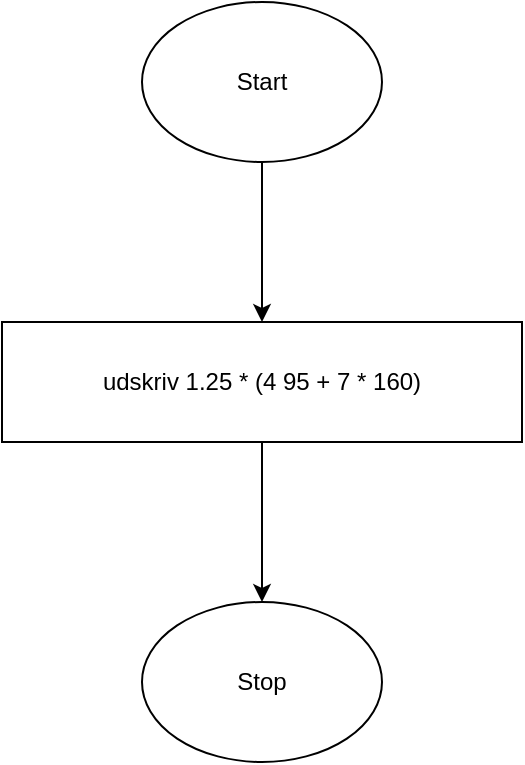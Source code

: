 <mxfile version="14.2.9" type="github">
  <diagram id="wSXU5I3lGnjunX10phB6" name="Page-1">
    <mxGraphModel dx="1422" dy="803" grid="1" gridSize="10" guides="1" tooltips="1" connect="1" arrows="1" fold="1" page="1" pageScale="1" pageWidth="850" pageHeight="1100" math="0" shadow="0">
      <root>
        <mxCell id="0" />
        <mxCell id="1" parent="0" />
        <mxCell id="6j2NXDCQ-nHp91OjlaAx-4" style="edgeStyle=orthogonalEdgeStyle;rounded=0;orthogonalLoop=1;jettySize=auto;html=1;" edge="1" parent="1" source="6j2NXDCQ-nHp91OjlaAx-1">
          <mxGeometry relative="1" as="geometry">
            <mxPoint x="414" y="340" as="targetPoint" />
          </mxGeometry>
        </mxCell>
        <mxCell id="6j2NXDCQ-nHp91OjlaAx-1" value="&lt;div&gt;udskriv 1.25 * (4 95 + 7 * 160)&lt;/div&gt;" style="rounded=0;whiteSpace=wrap;html=1;" vertex="1" parent="1">
          <mxGeometry x="284" y="200" width="260" height="60" as="geometry" />
        </mxCell>
        <mxCell id="6j2NXDCQ-nHp91OjlaAx-3" style="edgeStyle=orthogonalEdgeStyle;rounded=0;orthogonalLoop=1;jettySize=auto;html=1;entryX=0.5;entryY=0;entryDx=0;entryDy=0;" edge="1" parent="1" source="6j2NXDCQ-nHp91OjlaAx-2" target="6j2NXDCQ-nHp91OjlaAx-1">
          <mxGeometry relative="1" as="geometry" />
        </mxCell>
        <mxCell id="6j2NXDCQ-nHp91OjlaAx-2" value="Start" style="ellipse;whiteSpace=wrap;html=1;" vertex="1" parent="1">
          <mxGeometry x="354" y="40" width="120" height="80" as="geometry" />
        </mxCell>
        <mxCell id="6j2NXDCQ-nHp91OjlaAx-5" value="&lt;div&gt;Stop&lt;/div&gt;" style="ellipse;whiteSpace=wrap;html=1;" vertex="1" parent="1">
          <mxGeometry x="354" y="340" width="120" height="80" as="geometry" />
        </mxCell>
      </root>
    </mxGraphModel>
  </diagram>
</mxfile>

